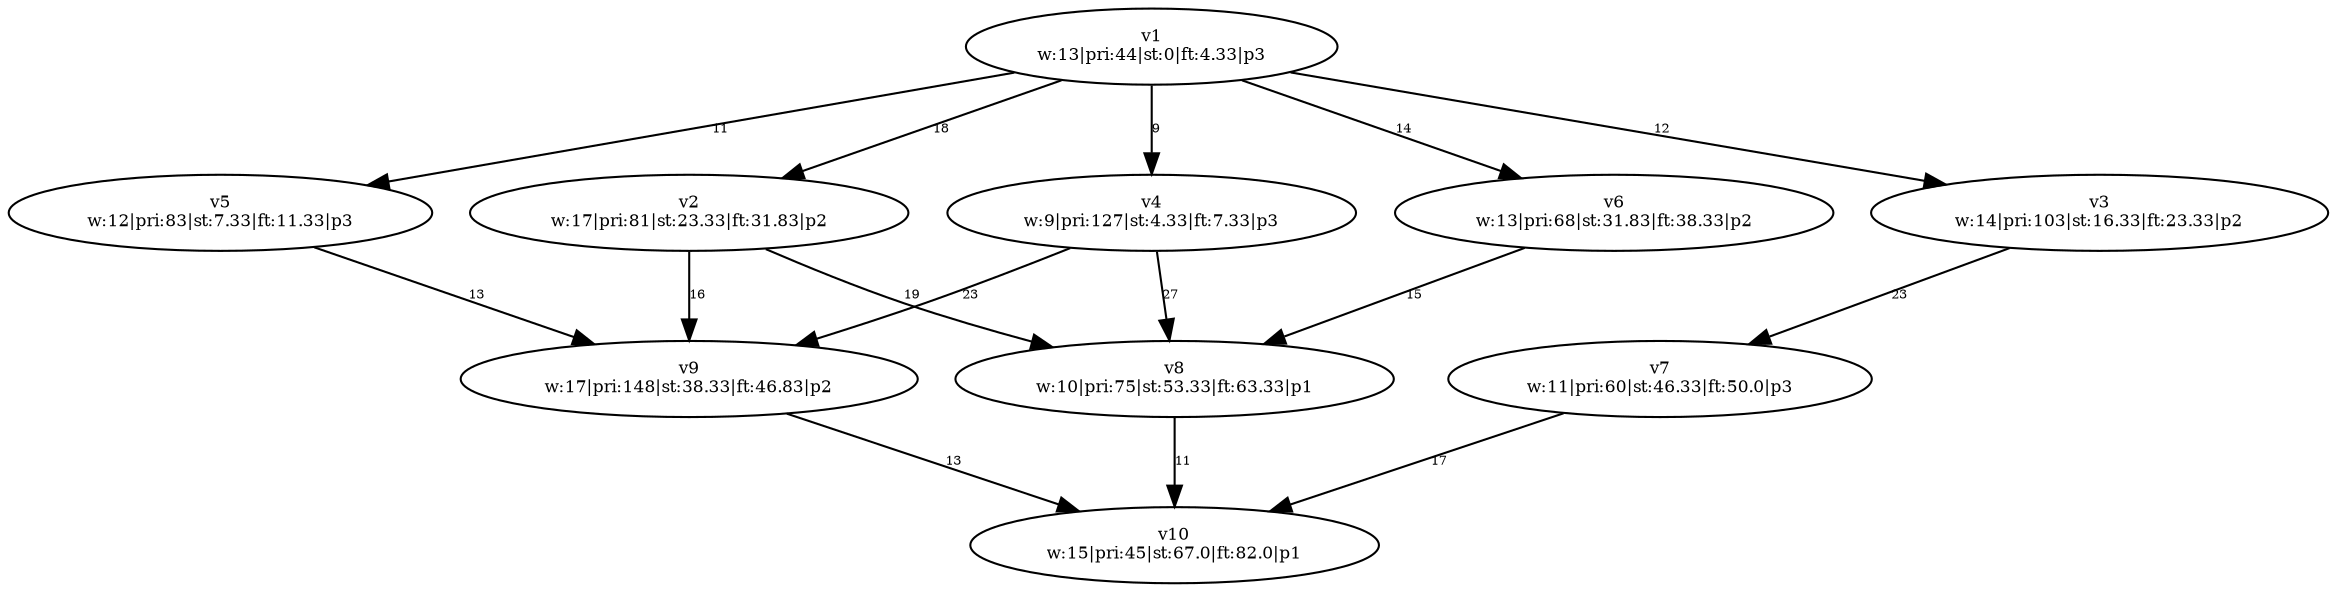 digraph {
	v1 [label="v1
w:13|pri:44|st:0|ft:4.33|p3" fontsize=8.0]
	v4 [label="v4
w:9|pri:127|st:4.33|ft:7.33|p3" fontsize=8.0]
	v3 [label="v3
w:14|pri:103|st:16.33|ft:23.33|p2" fontsize=8.0]
	v5 [label="v5
w:12|pri:83|st:7.33|ft:11.33|p3" fontsize=8.0]
	v2 [label="v2
w:17|pri:81|st:23.33|ft:31.83|p2" fontsize=8.0]
	v6 [label="v6
w:13|pri:68|st:31.83|ft:38.33|p2" fontsize=8.0]
	v9 [label="v9
w:17|pri:148|st:38.33|ft:46.83|p2" fontsize=8.0]
	v8 [label="v8
w:10|pri:75|st:53.33|ft:63.33|p1" fontsize=8.0]
	v7 [label="v7
w:11|pri:60|st:46.33|ft:50.0|p3" fontsize=8.0]
	v10 [label="v10
w:15|pri:45|st:67.0|ft:82.0|p1" fontsize=8.0]
	v1 -> v2 [label=18 constraint=true fontsize=6.0]
	v1 -> v3 [label=12 constraint=true fontsize=6.0]
	v1 -> v4 [label=9 constraint=true fontsize=6.0]
	v1 -> v5 [label=11 constraint=true fontsize=6.0]
	v1 -> v6 [label=14 constraint=true fontsize=6.0]
	v2 -> v8 [label=19 constraint=true fontsize=6.0]
	v2 -> v9 [label=16 constraint=true fontsize=6.0]
	v3 -> v7 [label=23 constraint=true fontsize=6.0]
	v4 -> v8 [label=27 constraint=true fontsize=6.0]
	v4 -> v9 [label=23 constraint=true fontsize=6.0]
	v5 -> v9 [label=13 constraint=true fontsize=6.0]
	v6 -> v8 [label=15 constraint=true fontsize=6.0]
	v7 -> v10 [label=17 constraint=true fontsize=6.0]
	v8 -> v10 [label=11 constraint=true fontsize=6.0]
	v9 -> v10 [label=13 constraint=true fontsize=6.0]
}
